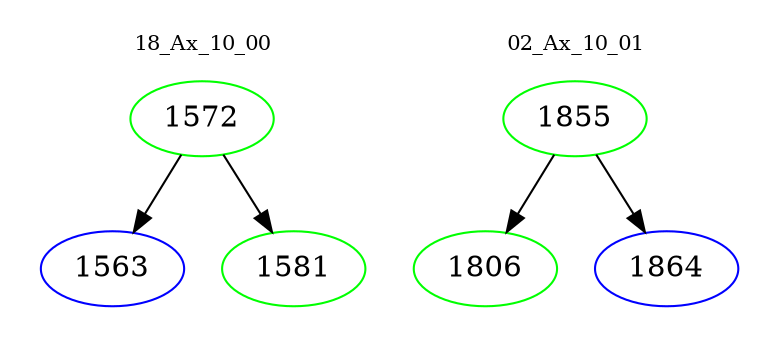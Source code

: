 digraph{
subgraph cluster_0 {
color = white
label = "18_Ax_10_00";
fontsize=10;
T0_1572 [label="1572", color="green"]
T0_1572 -> T0_1563 [color="black"]
T0_1563 [label="1563", color="blue"]
T0_1572 -> T0_1581 [color="black"]
T0_1581 [label="1581", color="green"]
}
subgraph cluster_1 {
color = white
label = "02_Ax_10_01";
fontsize=10;
T1_1855 [label="1855", color="green"]
T1_1855 -> T1_1806 [color="black"]
T1_1806 [label="1806", color="green"]
T1_1855 -> T1_1864 [color="black"]
T1_1864 [label="1864", color="blue"]
}
}
